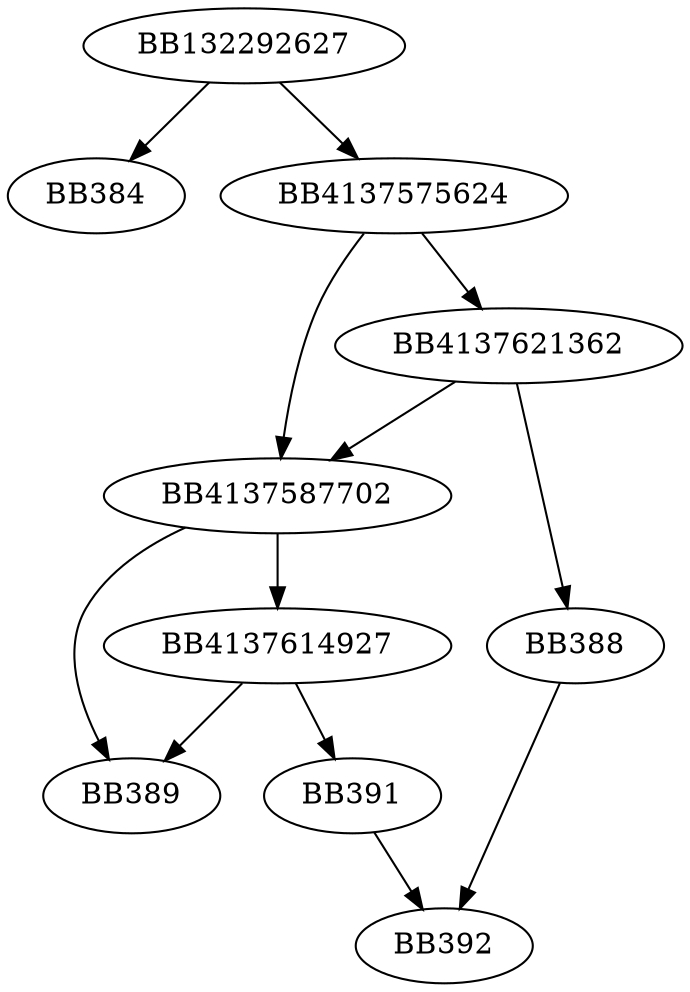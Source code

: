 digraph G{
	BB132292627->BB384;
	BB132292627->BB4137575624;
	BB4137575624->BB4137587702;
	BB4137575624->BB4137621362;
	BB4137621362->BB4137587702;
	BB4137621362->BB388;
	BB4137587702->BB389;
	BB4137587702->BB4137614927;
	BB4137614927->BB389;
	BB4137614927->BB391;
	BB391->BB392;
	BB388->BB392;
}
